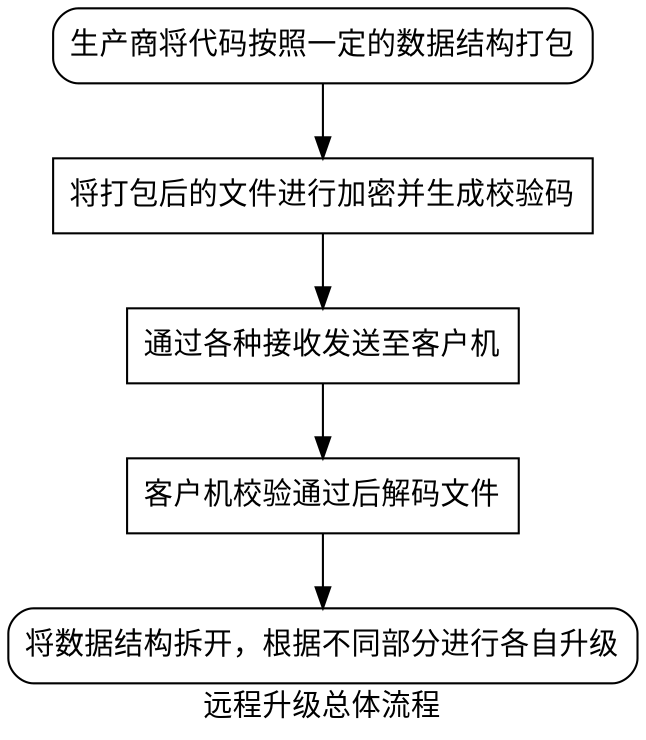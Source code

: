 digraph remote_update{
    graph[label="远程升级总体流程"];

    package[shape=rectangle,style=rounded,label="生产商将代码按照一定的数据结构打包"];
    code[shape=rectangle,label="将打包后的文件进行加密并生成校验码"];
    package -> code;

    send[shape=rectangle,label="通过各种接收发送至客户机"];
    code -> send;

    decode[shape=rectangle,label="客户机校验通过后解码文件"];
    send -> decode;

    update[shape=rectangle,style=rounded,label="将数据结构拆开，根据不同部分进行各自升级"];
    decode -> update;
}

